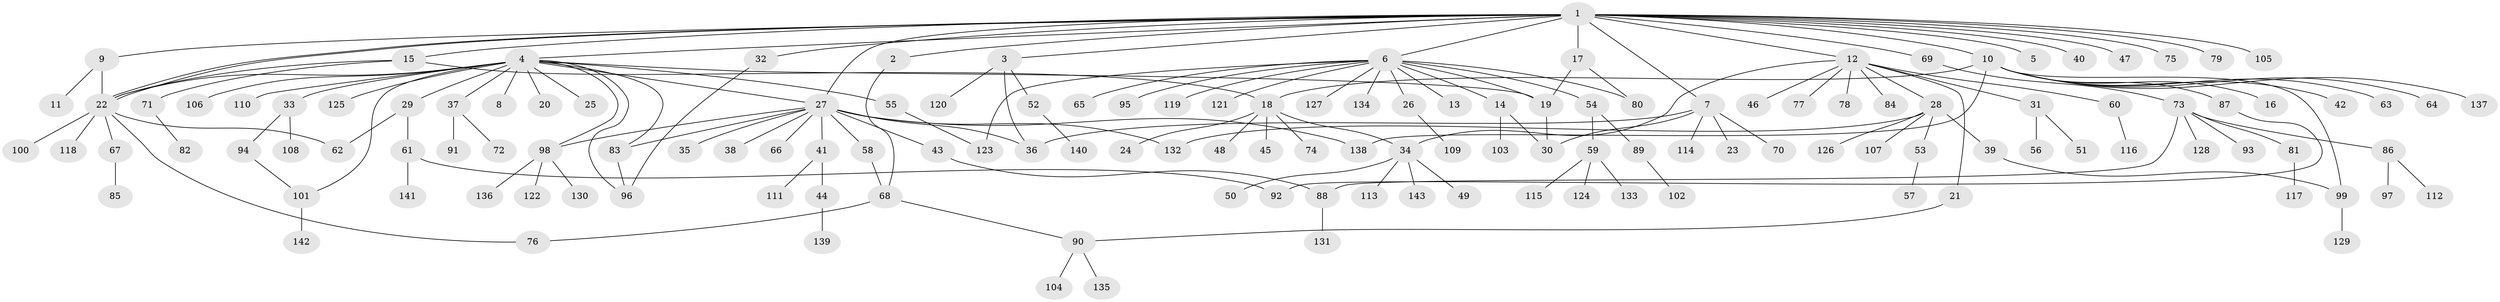 // coarse degree distribution, {20: 0.009259259259259259, 2: 0.18518518518518517, 5: 0.05555555555555555, 16: 0.009259259259259259, 1: 0.5740740740740741, 13: 0.009259259259259259, 10: 0.009259259259259259, 9: 0.018518518518518517, 4: 0.037037037037037035, 6: 0.018518518518518517, 12: 0.009259259259259259, 3: 0.06481481481481481}
// Generated by graph-tools (version 1.1) at 2025/51/02/27/25 19:51:55]
// undirected, 143 vertices, 171 edges
graph export_dot {
graph [start="1"]
  node [color=gray90,style=filled];
  1;
  2;
  3;
  4;
  5;
  6;
  7;
  8;
  9;
  10;
  11;
  12;
  13;
  14;
  15;
  16;
  17;
  18;
  19;
  20;
  21;
  22;
  23;
  24;
  25;
  26;
  27;
  28;
  29;
  30;
  31;
  32;
  33;
  34;
  35;
  36;
  37;
  38;
  39;
  40;
  41;
  42;
  43;
  44;
  45;
  46;
  47;
  48;
  49;
  50;
  51;
  52;
  53;
  54;
  55;
  56;
  57;
  58;
  59;
  60;
  61;
  62;
  63;
  64;
  65;
  66;
  67;
  68;
  69;
  70;
  71;
  72;
  73;
  74;
  75;
  76;
  77;
  78;
  79;
  80;
  81;
  82;
  83;
  84;
  85;
  86;
  87;
  88;
  89;
  90;
  91;
  92;
  93;
  94;
  95;
  96;
  97;
  98;
  99;
  100;
  101;
  102;
  103;
  104;
  105;
  106;
  107;
  108;
  109;
  110;
  111;
  112;
  113;
  114;
  115;
  116;
  117;
  118;
  119;
  120;
  121;
  122;
  123;
  124;
  125;
  126;
  127;
  128;
  129;
  130;
  131;
  132;
  133;
  134;
  135;
  136;
  137;
  138;
  139;
  140;
  141;
  142;
  143;
  1 -- 2;
  1 -- 3;
  1 -- 4;
  1 -- 5;
  1 -- 6;
  1 -- 7;
  1 -- 9;
  1 -- 10;
  1 -- 12;
  1 -- 15;
  1 -- 17;
  1 -- 22;
  1 -- 22;
  1 -- 27;
  1 -- 32;
  1 -- 40;
  1 -- 47;
  1 -- 69;
  1 -- 75;
  1 -- 79;
  1 -- 105;
  2 -- 68;
  3 -- 36;
  3 -- 52;
  3 -- 120;
  4 -- 8;
  4 -- 19;
  4 -- 20;
  4 -- 22;
  4 -- 25;
  4 -- 27;
  4 -- 29;
  4 -- 33;
  4 -- 37;
  4 -- 55;
  4 -- 83;
  4 -- 96;
  4 -- 98;
  4 -- 101;
  4 -- 106;
  4 -- 110;
  4 -- 125;
  6 -- 13;
  6 -- 14;
  6 -- 19;
  6 -- 26;
  6 -- 54;
  6 -- 65;
  6 -- 80;
  6 -- 95;
  6 -- 119;
  6 -- 121;
  6 -- 123;
  6 -- 127;
  6 -- 134;
  7 -- 23;
  7 -- 30;
  7 -- 36;
  7 -- 70;
  7 -- 114;
  9 -- 11;
  9 -- 22;
  10 -- 16;
  10 -- 18;
  10 -- 42;
  10 -- 63;
  10 -- 64;
  10 -- 87;
  10 -- 99;
  10 -- 137;
  10 -- 138;
  12 -- 21;
  12 -- 28;
  12 -- 31;
  12 -- 34;
  12 -- 46;
  12 -- 60;
  12 -- 77;
  12 -- 78;
  12 -- 84;
  14 -- 30;
  14 -- 103;
  15 -- 18;
  15 -- 22;
  15 -- 71;
  17 -- 19;
  17 -- 80;
  18 -- 24;
  18 -- 34;
  18 -- 45;
  18 -- 48;
  18 -- 74;
  19 -- 30;
  21 -- 90;
  22 -- 62;
  22 -- 67;
  22 -- 76;
  22 -- 100;
  22 -- 118;
  26 -- 109;
  27 -- 35;
  27 -- 36;
  27 -- 38;
  27 -- 41;
  27 -- 43;
  27 -- 58;
  27 -- 66;
  27 -- 83;
  27 -- 98;
  27 -- 132;
  27 -- 138;
  28 -- 39;
  28 -- 53;
  28 -- 107;
  28 -- 126;
  28 -- 132;
  29 -- 61;
  29 -- 62;
  31 -- 51;
  31 -- 56;
  32 -- 96;
  33 -- 94;
  33 -- 108;
  34 -- 49;
  34 -- 50;
  34 -- 113;
  34 -- 143;
  37 -- 72;
  37 -- 91;
  39 -- 99;
  41 -- 44;
  41 -- 111;
  43 -- 88;
  44 -- 139;
  52 -- 140;
  53 -- 57;
  54 -- 59;
  54 -- 89;
  55 -- 123;
  58 -- 68;
  59 -- 115;
  59 -- 124;
  59 -- 133;
  60 -- 116;
  61 -- 92;
  61 -- 141;
  67 -- 85;
  68 -- 76;
  68 -- 90;
  69 -- 73;
  71 -- 82;
  73 -- 81;
  73 -- 86;
  73 -- 88;
  73 -- 93;
  73 -- 128;
  81 -- 117;
  83 -- 96;
  86 -- 97;
  86 -- 112;
  87 -- 92;
  88 -- 131;
  89 -- 102;
  90 -- 104;
  90 -- 135;
  94 -- 101;
  98 -- 122;
  98 -- 130;
  98 -- 136;
  99 -- 129;
  101 -- 142;
}
